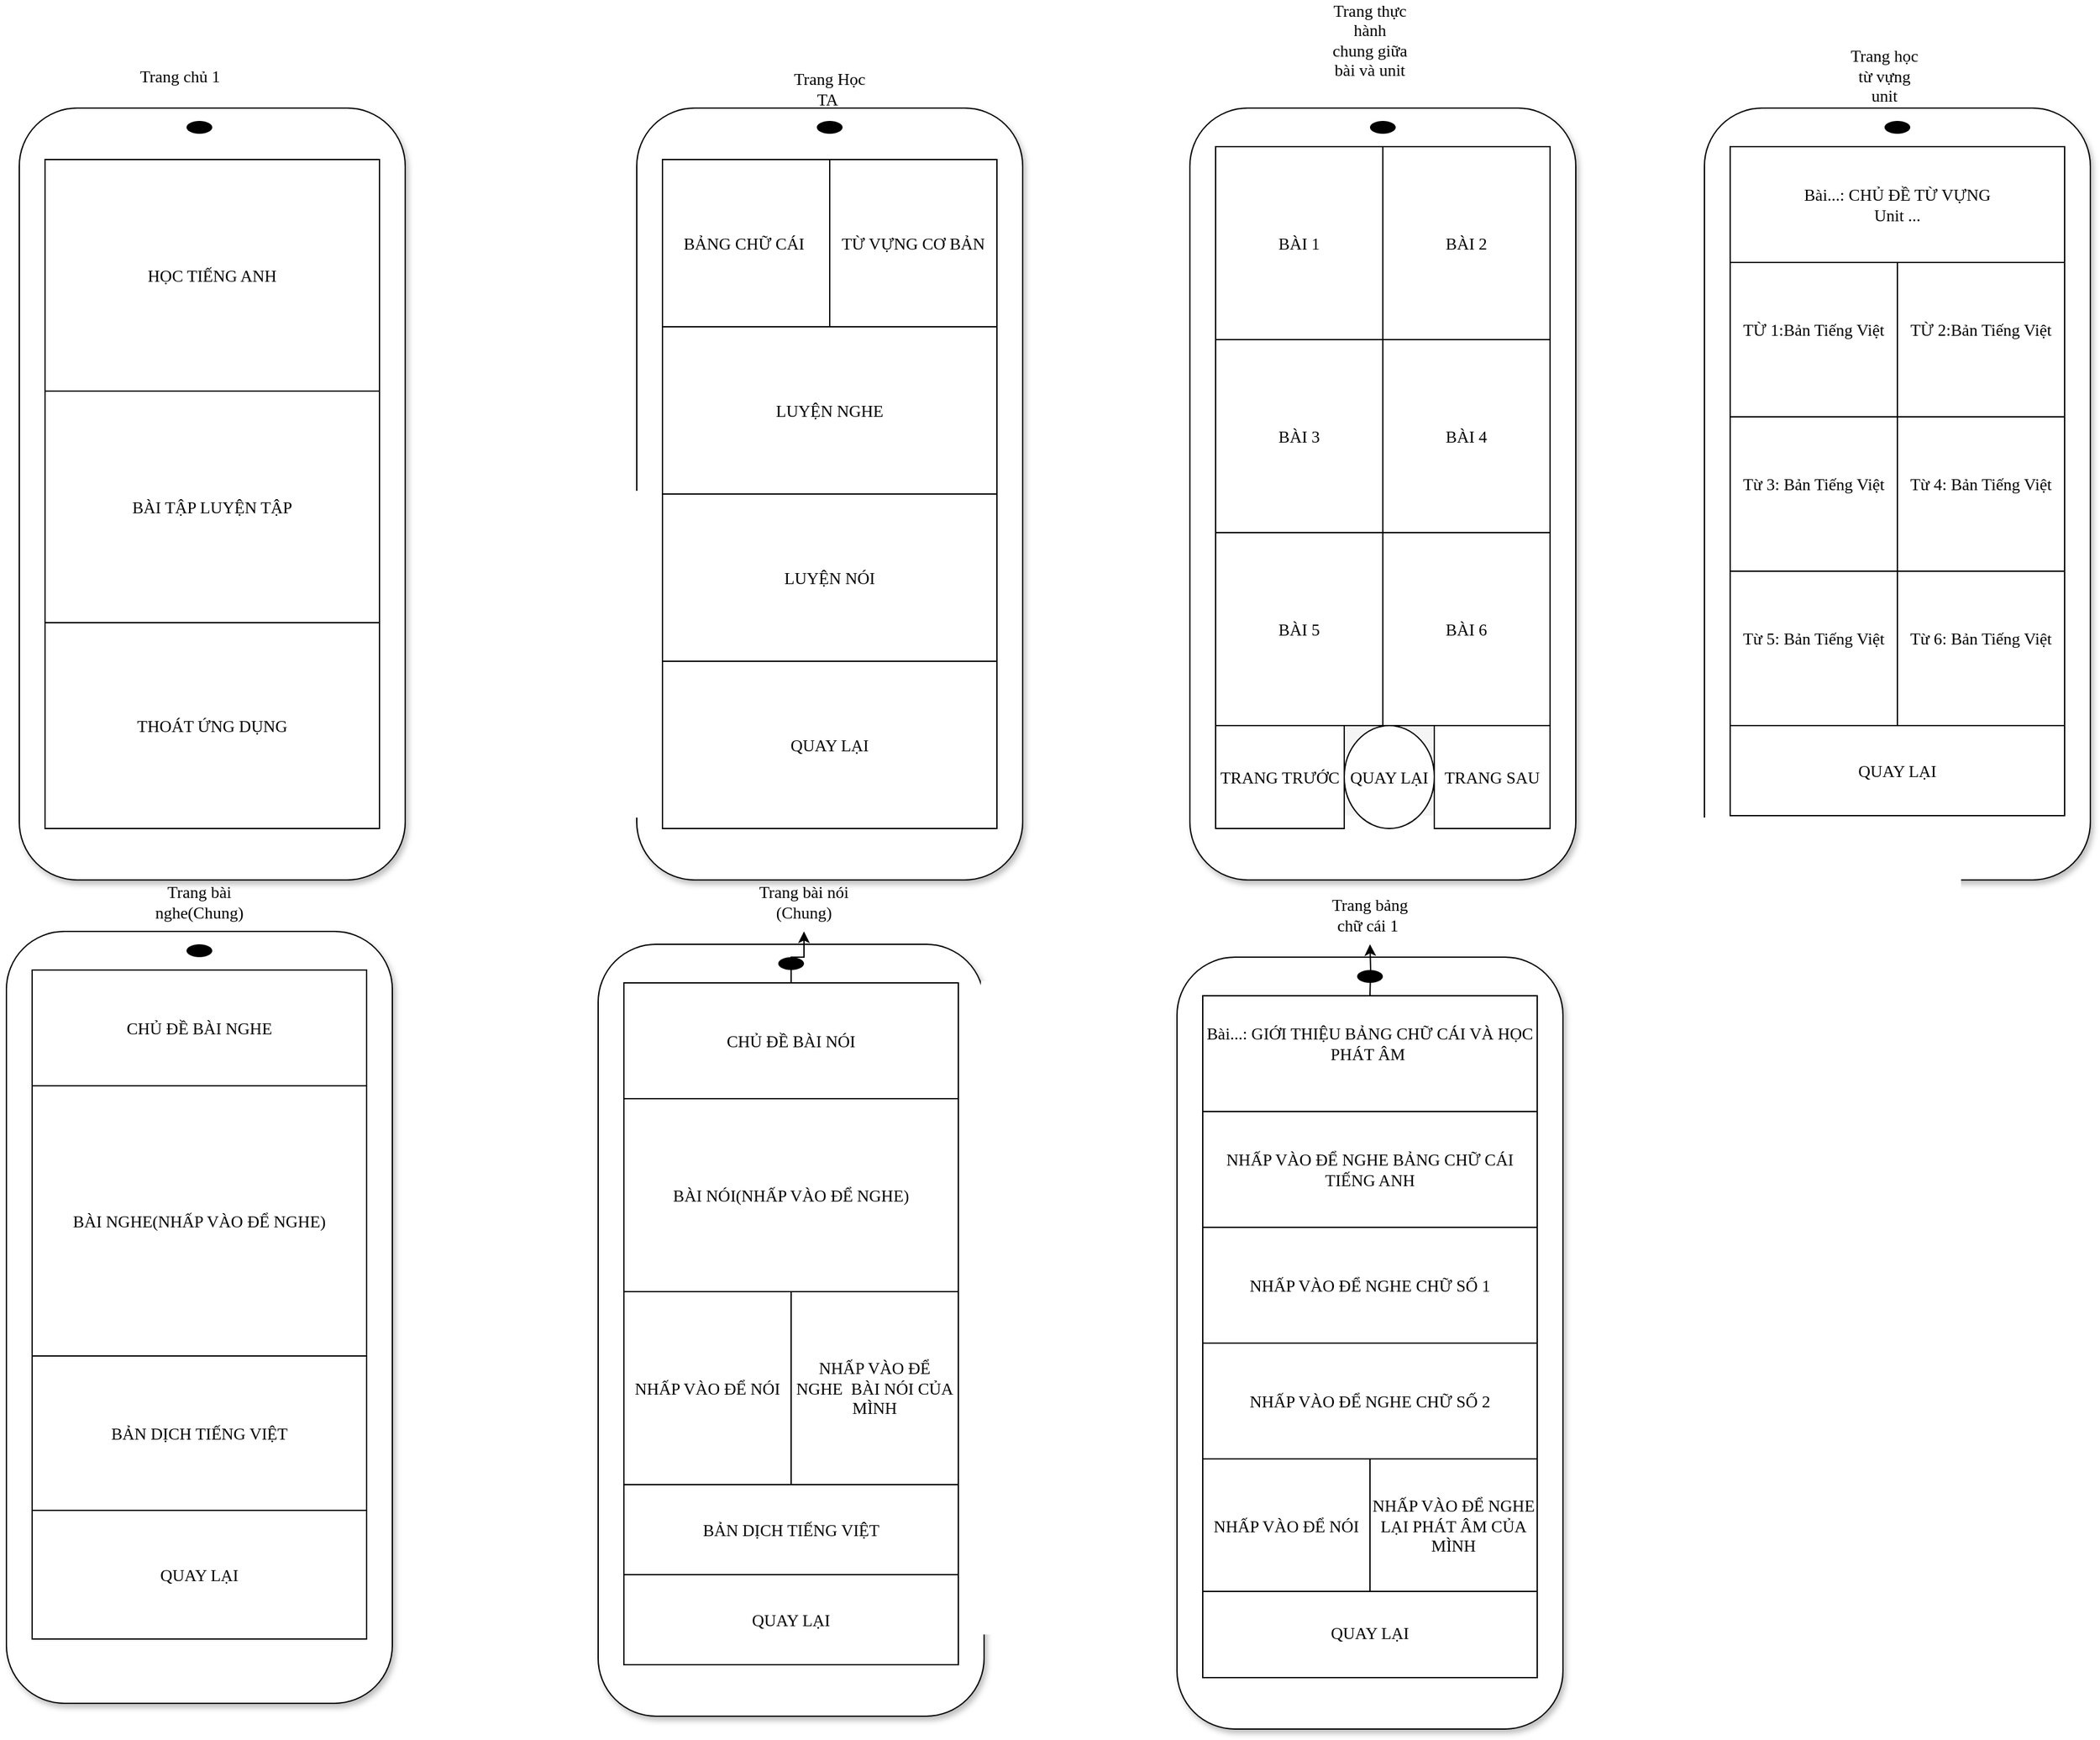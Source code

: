 <mxfile version="28.2.0">
  <diagram name="Page-1" id="ixJSkVkBwFZioYLOljhV">
    <mxGraphModel dx="2847" dy="1249" grid="1" gridSize="10" guides="1" tooltips="1" connect="1" arrows="1" fold="1" page="1" pageScale="1" pageWidth="827" pageHeight="1169" math="0" shadow="0">
      <root>
        <mxCell id="0" />
        <mxCell id="1" parent="0" />
        <mxCell id="qoUrT7d6lG7RUCfjTTM9-2" style="rounded=1;whiteSpace=wrap;html=1;fillColor=#FFFFFF;strokeColor=#000000;shadow=1;fontFamily=Times New Roman;fontSize=13;" parent="1" vertex="1">
          <mxGeometry x="100" y="140" width="300" height="600" as="geometry" />
        </mxCell>
        <mxCell id="qoUrT7d6lG7RUCfjTTM9-3" value="" style="rounded=0;whiteSpace=wrap;html=1;fillColor=#f5f5f5;strokeColor=#666666;fontFamily=Times New Roman;fontSize=13;fontColor=#333333;" parent="1" vertex="1">
          <mxGeometry x="120" y="180" width="260" height="520" as="geometry" />
        </mxCell>
        <mxCell id="qoUrT7d6lG7RUCfjTTM9-4" style="shape=ellipse;whiteSpace=wrap;html=1;fillColor=#000000;strokeColor=none;fontFamily=Times New Roman;fontSize=13;" parent="1" vertex="1">
          <mxGeometry x="230" y="150" width="20" height="10" as="geometry" />
        </mxCell>
        <mxCell id="qoUrT7d6lG7RUCfjTTM9-13" value="&lt;font&gt;HỌC TIẾNG ANH&lt;/font&gt;" style="rounded=0;whiteSpace=wrap;html=1;fontFamily=Times New Roman;fontSize=13;" parent="1" vertex="1">
          <mxGeometry x="120" y="180" width="260" height="180" as="geometry" />
        </mxCell>
        <mxCell id="qoUrT7d6lG7RUCfjTTM9-16" value="BÀI TẬP LUYỆN TẬP" style="rounded=0;whiteSpace=wrap;html=1;fontFamily=Times New Roman;fontSize=13;" parent="1" vertex="1">
          <mxGeometry x="120" y="360" width="260" height="180" as="geometry" />
        </mxCell>
        <mxCell id="qoUrT7d6lG7RUCfjTTM9-18" value="THOÁT ỨNG DỤNG" style="rounded=0;whiteSpace=wrap;html=1;fontFamily=Times New Roman;fontSize=13;" parent="1" vertex="1">
          <mxGeometry x="120" y="540" width="260" height="160" as="geometry" />
        </mxCell>
        <mxCell id="qoUrT7d6lG7RUCfjTTM9-20" value="Trang chủ 1" style="text;html=1;align=center;verticalAlign=middle;whiteSpace=wrap;rounded=0;fontFamily=Times New Roman;fontSize=13;" parent="1" vertex="1">
          <mxGeometry x="160" y="100" width="130" height="30" as="geometry" />
        </mxCell>
        <mxCell id="qoUrT7d6lG7RUCfjTTM9-21" style="rounded=1;whiteSpace=wrap;html=1;fillColor=#FFFFFF;strokeColor=#000000;shadow=1;fontFamily=Times New Roman;fontSize=13;" parent="1" vertex="1">
          <mxGeometry x="580" y="140" width="300" height="600" as="geometry" />
        </mxCell>
        <mxCell id="qoUrT7d6lG7RUCfjTTM9-22" style="shape=ellipse;whiteSpace=wrap;html=1;fillColor=#000000;strokeColor=none;fontFamily=Times New Roman;fontSize=13;" parent="1" vertex="1">
          <mxGeometry x="720" y="150" width="20" height="10" as="geometry" />
        </mxCell>
        <mxCell id="qoUrT7d6lG7RUCfjTTM9-24" style="rounded=0;whiteSpace=wrap;html=1;fillColor=#F5F5F5;strokeColor=none;fontFamily=Times New Roman;fontSize=13;" parent="1" vertex="1">
          <mxGeometry x="600" y="180" width="260" height="520" as="geometry" />
        </mxCell>
        <mxCell id="qoUrT7d6lG7RUCfjTTM9-26" value="LUYỆN NGHE" style="rounded=0;whiteSpace=wrap;html=1;fontFamily=Times New Roman;fontSize=13;" parent="1" vertex="1">
          <mxGeometry x="600" y="310" width="260" height="130" as="geometry" />
        </mxCell>
        <mxCell id="qoUrT7d6lG7RUCfjTTM9-27" value="LUYỆN NÓI" style="rounded=0;whiteSpace=wrap;html=1;fontFamily=Times New Roman;fontSize=13;" parent="1" vertex="1">
          <mxGeometry x="600" y="440" width="260" height="130" as="geometry" />
        </mxCell>
        <mxCell id="qoUrT7d6lG7RUCfjTTM9-30" value="QUAY LẠI" style="rounded=0;whiteSpace=wrap;html=1;fontFamily=Times New Roman;fontSize=13;" parent="1" vertex="1">
          <mxGeometry x="600" y="570" width="260" height="130" as="geometry" />
        </mxCell>
        <mxCell id="qoUrT7d6lG7RUCfjTTM9-32" value="BẢNG CHỮ CÁI&amp;nbsp;" style="rounded=0;whiteSpace=wrap;html=1;fontFamily=Times New Roman;fontSize=13;" parent="1" vertex="1">
          <mxGeometry x="600" y="180" width="130" height="130" as="geometry" />
        </mxCell>
        <mxCell id="qoUrT7d6lG7RUCfjTTM9-34" value="TỪ VỰNG CƠ BẢN" style="rounded=0;whiteSpace=wrap;html=1;fontFamily=Times New Roman;fontSize=13;" parent="1" vertex="1">
          <mxGeometry x="730" y="180" width="130" height="130" as="geometry" />
        </mxCell>
        <mxCell id="qoUrT7d6lG7RUCfjTTM9-35" value="Trang Học TA&amp;nbsp;" style="text;html=1;align=center;verticalAlign=middle;whiteSpace=wrap;rounded=0;fontFamily=Times New Roman;fontSize=13;" parent="1" vertex="1">
          <mxGeometry x="700" y="110" width="60" height="30" as="geometry" />
        </mxCell>
        <mxCell id="qoUrT7d6lG7RUCfjTTM9-36" style="rounded=1;whiteSpace=wrap;html=1;fillColor=#FFFFFF;strokeColor=#000000;shadow=1;fontFamily=Times New Roman;fontSize=13;" parent="1" vertex="1">
          <mxGeometry x="1010" y="140" width="300" height="600" as="geometry" />
        </mxCell>
        <mxCell id="qoUrT7d6lG7RUCfjTTM9-37" style="rounded=0;whiteSpace=wrap;html=1;fillColor=#F5F5F5;strokeColor=none;fontFamily=Times New Roman;fontSize=13;" parent="1" vertex="1">
          <mxGeometry x="1030" y="170" width="260" height="520" as="geometry" />
        </mxCell>
        <mxCell id="qoUrT7d6lG7RUCfjTTM9-38" value="BÀI 1" style="rounded=0;whiteSpace=wrap;html=1;fontFamily=Times New Roman;fontSize=13;" parent="1" vertex="1">
          <mxGeometry x="1030" y="170" width="130" height="150" as="geometry" />
        </mxCell>
        <mxCell id="qoUrT7d6lG7RUCfjTTM9-39" value="BÀI 2" style="rounded=0;whiteSpace=wrap;html=1;fontFamily=Times New Roman;fontSize=13;" parent="1" vertex="1">
          <mxGeometry x="1160" y="170" width="130" height="150" as="geometry" />
        </mxCell>
        <mxCell id="qoUrT7d6lG7RUCfjTTM9-40" value="BÀI 3" style="rounded=0;whiteSpace=wrap;html=1;fontFamily=Times New Roman;fontSize=13;" parent="1" vertex="1">
          <mxGeometry x="1030" y="320" width="130" height="150" as="geometry" />
        </mxCell>
        <mxCell id="qoUrT7d6lG7RUCfjTTM9-41" value="BÀI 4" style="rounded=0;whiteSpace=wrap;html=1;fontFamily=Times New Roman;fontSize=13;" parent="1" vertex="1">
          <mxGeometry x="1160" y="320" width="130" height="150" as="geometry" />
        </mxCell>
        <mxCell id="qoUrT7d6lG7RUCfjTTM9-42" value="BÀI 5" style="rounded=0;whiteSpace=wrap;html=1;fontFamily=Times New Roman;fontSize=13;" parent="1" vertex="1">
          <mxGeometry x="1030" y="470" width="130" height="150" as="geometry" />
        </mxCell>
        <mxCell id="qoUrT7d6lG7RUCfjTTM9-43" value="BÀI 6" style="rounded=0;whiteSpace=wrap;html=1;fontFamily=Times New Roman;fontSize=13;" parent="1" vertex="1">
          <mxGeometry x="1160" y="470" width="130" height="150" as="geometry" />
        </mxCell>
        <mxCell id="qoUrT7d6lG7RUCfjTTM9-44" value="QUAY LẠI" style="ellipse;whiteSpace=wrap;html=1;fontFamily=Times New Roman;fontSize=13;" parent="1" vertex="1">
          <mxGeometry x="1130" y="620" width="70" height="80" as="geometry" />
        </mxCell>
        <mxCell id="qoUrT7d6lG7RUCfjTTM9-45" value="TRANG TRƯỚC" style="rounded=0;whiteSpace=wrap;html=1;fontFamily=Times New Roman;fontSize=13;" parent="1" vertex="1">
          <mxGeometry x="1030" y="620" width="100" height="80" as="geometry" />
        </mxCell>
        <mxCell id="qoUrT7d6lG7RUCfjTTM9-46" value="TRANG SAU" style="rounded=0;whiteSpace=wrap;html=1;fontFamily=Times New Roman;fontSize=13;" parent="1" vertex="1">
          <mxGeometry x="1200" y="620" width="90" height="80" as="geometry" />
        </mxCell>
        <mxCell id="qoUrT7d6lG7RUCfjTTM9-47" value="Trang thực hành chung giữa bài và unit&lt;div&gt;&lt;br&gt;&lt;/div&gt;" style="text;html=1;align=center;verticalAlign=middle;whiteSpace=wrap;rounded=0;fontFamily=Times New Roman;fontSize=13;" parent="1" vertex="1">
          <mxGeometry x="1120" y="80" width="60" height="30" as="geometry" />
        </mxCell>
        <mxCell id="qoUrT7d6lG7RUCfjTTM9-49" style="shape=ellipse;whiteSpace=wrap;html=1;fillColor=#000000;strokeColor=none;fontFamily=Times New Roman;fontSize=13;" parent="1" vertex="1">
          <mxGeometry x="1150" y="150" width="20" height="10" as="geometry" />
        </mxCell>
        <mxCell id="qoUrT7d6lG7RUCfjTTM9-86" style="rounded=1;whiteSpace=wrap;html=1;fillColor=#FFFFFF;strokeColor=#000000;shadow=1;fontFamily=Times New Roman;fontSize=13;" parent="1" vertex="1">
          <mxGeometry x="90" y="780" width="300" height="600" as="geometry" />
        </mxCell>
        <mxCell id="qoUrT7d6lG7RUCfjTTM9-87" style="shape=ellipse;whiteSpace=wrap;html=1;fillColor=#000000;strokeColor=none;fontFamily=Times New Roman;fontSize=13;" parent="1" vertex="1">
          <mxGeometry x="230" y="790" width="20" height="10" as="geometry" />
        </mxCell>
        <mxCell id="qoUrT7d6lG7RUCfjTTM9-88" style="rounded=0;whiteSpace=wrap;html=1;fillColor=#F5F5F5;strokeColor=none;fontFamily=Times New Roman;fontSize=13;" parent="1" vertex="1">
          <mxGeometry x="110" y="810" width="260" height="520" as="geometry" />
        </mxCell>
        <mxCell id="qoUrT7d6lG7RUCfjTTM9-89" value="Trang bài nghe(Chung)&lt;div&gt;&lt;div&gt;&lt;br&gt;&lt;/div&gt;&lt;/div&gt;" style="text;html=1;align=center;verticalAlign=middle;whiteSpace=wrap;rounded=0;fontFamily=Times New Roman;fontSize=13;" parent="1" vertex="1">
          <mxGeometry x="210" y="750" width="60" height="30" as="geometry" />
        </mxCell>
        <mxCell id="qoUrT7d6lG7RUCfjTTM9-90" value="CHỦ ĐỀ BÀI NGHE" style="rounded=0;whiteSpace=wrap;html=1;fontFamily=Times New Roman;fontSize=13;" parent="1" vertex="1">
          <mxGeometry x="110" y="810" width="260" height="90" as="geometry" />
        </mxCell>
        <mxCell id="qoUrT7d6lG7RUCfjTTM9-91" value="BÀI NGHE(NHẤP VÀO ĐỂ NGHE)" style="rounded=0;whiteSpace=wrap;html=1;fontFamily=Times New Roman;fontSize=13;" parent="1" vertex="1">
          <mxGeometry x="110" y="900" width="260" height="210" as="geometry" />
        </mxCell>
        <mxCell id="qoUrT7d6lG7RUCfjTTM9-92" value="BẢN DỊCH TIẾNG VIỆT" style="rounded=0;whiteSpace=wrap;html=1;fontFamily=Times New Roman;fontSize=13;" parent="1" vertex="1">
          <mxGeometry x="110" y="1110" width="260" height="120" as="geometry" />
        </mxCell>
        <mxCell id="qoUrT7d6lG7RUCfjTTM9-94" style="rounded=1;whiteSpace=wrap;html=1;fillColor=#FFFFFF;strokeColor=#000000;shadow=1;fontFamily=Times New Roman;fontSize=13;" parent="1" vertex="1">
          <mxGeometry x="550" y="790" width="300" height="600" as="geometry" />
        </mxCell>
        <mxCell id="qoUrT7d6lG7RUCfjTTM9-95" style="shape=ellipse;whiteSpace=wrap;html=1;fillColor=#000000;strokeColor=none;fontFamily=Times New Roman;fontSize=13;" parent="1" vertex="1">
          <mxGeometry x="690" y="800" width="20" height="10" as="geometry" />
        </mxCell>
        <mxCell id="qoUrT7d6lG7RUCfjTTM9-96" style="rounded=0;whiteSpace=wrap;html=1;fillColor=#F5F5F5;strokeColor=none;fontFamily=Times New Roman;fontSize=13;" parent="1" vertex="1">
          <mxGeometry x="570" y="820" width="260" height="520" as="geometry" />
        </mxCell>
        <mxCell id="qoUrT7d6lG7RUCfjTTM9-97" value="" style="edgeStyle=orthogonalEdgeStyle;rounded=0;orthogonalLoop=1;jettySize=auto;html=1;fontFamily=Times New Roman;fontSize=13;" parent="1" source="qoUrT7d6lG7RUCfjTTM9-98" target="qoUrT7d6lG7RUCfjTTM9-103" edge="1">
          <mxGeometry relative="1" as="geometry" />
        </mxCell>
        <mxCell id="qoUrT7d6lG7RUCfjTTM9-98" value="CHỦ ĐỀ BÀI NÓI" style="rounded=0;whiteSpace=wrap;html=1;fontFamily=Times New Roman;fontSize=13;" parent="1" vertex="1">
          <mxGeometry x="570" y="820" width="260" height="90" as="geometry" />
        </mxCell>
        <mxCell id="qoUrT7d6lG7RUCfjTTM9-99" value="BÀI NÓI(NHẤP VÀO ĐỂ NGHE)" style="rounded=0;whiteSpace=wrap;html=1;fontFamily=Times New Roman;fontSize=13;" parent="1" vertex="1">
          <mxGeometry x="570" y="910" width="260" height="150" as="geometry" />
        </mxCell>
        <mxCell id="qoUrT7d6lG7RUCfjTTM9-100" value="BẢN DỊCH TIẾNG VIỆT" style="rounded=0;whiteSpace=wrap;html=1;fontFamily=Times New Roman;fontSize=13;" parent="1" vertex="1">
          <mxGeometry x="570" y="1210" width="260" height="70" as="geometry" />
        </mxCell>
        <mxCell id="qoUrT7d6lG7RUCfjTTM9-101" value="NHẤP VÀO ĐỂ NÓI" style="rounded=0;whiteSpace=wrap;html=1;fontFamily=Times New Roman;fontSize=13;" parent="1" vertex="1">
          <mxGeometry x="570" y="1060" width="130" height="150" as="geometry" />
        </mxCell>
        <mxCell id="qoUrT7d6lG7RUCfjTTM9-102" value="NHẤP VÀO ĐỂ NGHE&amp;nbsp; BÀI NÓI CỦA MÌNH" style="rounded=0;whiteSpace=wrap;html=1;fontFamily=Times New Roman;fontSize=13;" parent="1" vertex="1">
          <mxGeometry x="700" y="1060" width="130" height="150" as="geometry" />
        </mxCell>
        <mxCell id="qoUrT7d6lG7RUCfjTTM9-103" value="Trang bài nói (Chung)&lt;div&gt;&lt;div&gt;&lt;br&gt;&lt;/div&gt;&lt;/div&gt;" style="text;html=1;align=center;verticalAlign=middle;whiteSpace=wrap;rounded=0;fontFamily=Times New Roman;fontSize=13;" parent="1" vertex="1">
          <mxGeometry x="670" y="750" width="80" height="30" as="geometry" />
        </mxCell>
        <mxCell id="qoUrT7d6lG7RUCfjTTM9-106" style="rounded=1;whiteSpace=wrap;html=1;fillColor=#FFFFFF;strokeColor=#000000;shadow=1;fontFamily=Times New Roman;fontSize=13;" parent="1" vertex="1">
          <mxGeometry x="1410" y="140" width="300" height="600" as="geometry" />
        </mxCell>
        <mxCell id="qoUrT7d6lG7RUCfjTTM9-107" style="shape=ellipse;whiteSpace=wrap;html=1;fillColor=#000000;strokeColor=none;fontFamily=Times New Roman;fontSize=13;" parent="1" vertex="1">
          <mxGeometry x="1550" y="150" width="20" height="10" as="geometry" />
        </mxCell>
        <mxCell id="qoUrT7d6lG7RUCfjTTM9-108" style="rounded=0;whiteSpace=wrap;html=1;fillColor=#F5F5F5;strokeColor=none;fontFamily=Times New Roman;fontSize=13;" parent="1" vertex="1">
          <mxGeometry x="1430" y="170" width="260" height="520" as="geometry" />
        </mxCell>
        <mxCell id="qoUrT7d6lG7RUCfjTTM9-109" value="Bài...: CHỦ ĐỀ TỪ VỰNG&lt;div&gt;Unit ...&lt;/div&gt;" style="rounded=0;whiteSpace=wrap;html=1;fontFamily=Times New Roman;fontSize=13;" parent="1" vertex="1">
          <mxGeometry x="1430" y="170" width="260" height="90" as="geometry" />
        </mxCell>
        <mxCell id="qoUrT7d6lG7RUCfjTTM9-112" value="Trang học từ vựng unit" style="text;html=1;align=center;verticalAlign=middle;whiteSpace=wrap;rounded=0;fontFamily=Times New Roman;fontSize=13;" parent="1" vertex="1">
          <mxGeometry x="1520" y="100" width="60" height="30" as="geometry" />
        </mxCell>
        <mxCell id="qoUrT7d6lG7RUCfjTTM9-113" value="TỪ 1:Bản Tiếng Việt&lt;div&gt;&lt;br&gt;&lt;/div&gt;" style="rounded=0;whiteSpace=wrap;html=1;fontFamily=Times New Roman;fontSize=13;" parent="1" vertex="1">
          <mxGeometry x="1430" y="260" width="130" height="120" as="geometry" />
        </mxCell>
        <mxCell id="qoUrT7d6lG7RUCfjTTM9-114" value="TỪ 2:Bản Tiếng Việt&lt;div&gt;&lt;br&gt;&lt;/div&gt;" style="rounded=0;whiteSpace=wrap;html=1;fontFamily=Times New Roman;fontSize=13;" parent="1" vertex="1">
          <mxGeometry x="1560" y="260" width="130" height="120" as="geometry" />
        </mxCell>
        <mxCell id="qoUrT7d6lG7RUCfjTTM9-115" value="Từ 3: Bản Tiếng Việt&lt;div&gt;&lt;br&gt;&lt;/div&gt;" style="rounded=0;whiteSpace=wrap;html=1;fontFamily=Times New Roman;fontSize=13;" parent="1" vertex="1">
          <mxGeometry x="1430" y="380" width="130" height="120" as="geometry" />
        </mxCell>
        <mxCell id="qoUrT7d6lG7RUCfjTTM9-116" value="Từ 4: Bản Tiếng Việt&lt;div&gt;&lt;br&gt;&lt;/div&gt;" style="rounded=0;whiteSpace=wrap;html=1;fontFamily=Times New Roman;fontSize=13;" parent="1" vertex="1">
          <mxGeometry x="1560" y="380" width="130" height="120" as="geometry" />
        </mxCell>
        <mxCell id="qoUrT7d6lG7RUCfjTTM9-117" value="Từ 5: Bản Tiếng Việt&lt;div&gt;&lt;br&gt;&lt;/div&gt;" style="rounded=0;whiteSpace=wrap;html=1;fontFamily=Times New Roman;fontSize=13;" parent="1" vertex="1">
          <mxGeometry x="1430" y="500" width="130" height="120" as="geometry" />
        </mxCell>
        <mxCell id="qoUrT7d6lG7RUCfjTTM9-118" value="Từ 6: Bản Tiếng Việt&lt;div&gt;&lt;br&gt;&lt;/div&gt;" style="rounded=0;whiteSpace=wrap;html=1;fontFamily=Times New Roman;fontSize=13;" parent="1" vertex="1">
          <mxGeometry x="1560" y="500" width="130" height="120" as="geometry" />
        </mxCell>
        <mxCell id="qoUrT7d6lG7RUCfjTTM9-119" value="QUAY LẠI" style="rounded=0;whiteSpace=wrap;html=1;fontFamily=Times New Roman;fontSize=13;" parent="1" vertex="1">
          <mxGeometry x="570" y="1280" width="260" height="70" as="geometry" />
        </mxCell>
        <mxCell id="qoUrT7d6lG7RUCfjTTM9-120" value="QUAY LẠI" style="rounded=0;whiteSpace=wrap;html=1;fontFamily=Times New Roman;fontSize=13;" parent="1" vertex="1">
          <mxGeometry x="110" y="1230" width="260" height="100" as="geometry" />
        </mxCell>
        <mxCell id="qoUrT7d6lG7RUCfjTTM9-121" value="QUAY LẠI" style="rounded=0;whiteSpace=wrap;html=1;fontFamily=Times New Roman;fontSize=13;" parent="1" vertex="1">
          <mxGeometry x="1430" y="620" width="260" height="70" as="geometry" />
        </mxCell>
        <mxCell id="C0sIoQWcLX1TJ2bj2l7G-10" style="rounded=1;whiteSpace=wrap;html=1;fillColor=#FFFFFF;strokeColor=#000000;shadow=1;fontFamily=Times New Roman;fontSize=13;" parent="1" vertex="1">
          <mxGeometry x="1000" y="800" width="300" height="600" as="geometry" />
        </mxCell>
        <mxCell id="C0sIoQWcLX1TJ2bj2l7G-11" style="shape=ellipse;whiteSpace=wrap;html=1;fillColor=#000000;strokeColor=none;fontFamily=Times New Roman;fontSize=13;" parent="1" vertex="1">
          <mxGeometry x="1140" y="810" width="20" height="10" as="geometry" />
        </mxCell>
        <mxCell id="C0sIoQWcLX1TJ2bj2l7G-12" style="rounded=0;whiteSpace=wrap;html=1;fillColor=#F5F5F5;strokeColor=none;fontFamily=Times New Roman;fontSize=13;" parent="1" vertex="1">
          <mxGeometry x="1020" y="830" width="260" height="520" as="geometry" />
        </mxCell>
        <mxCell id="C0sIoQWcLX1TJ2bj2l7G-13" value="" style="edgeStyle=orthogonalEdgeStyle;rounded=0;orthogonalLoop=1;jettySize=auto;html=1;fontFamily=Times New Roman;fontSize=13;" parent="1" target="C0sIoQWcLX1TJ2bj2l7G-19" edge="1">
          <mxGeometry relative="1" as="geometry">
            <mxPoint x="1150" y="830.0" as="sourcePoint" />
          </mxGeometry>
        </mxCell>
        <mxCell id="C0sIoQWcLX1TJ2bj2l7G-19" value="Trang bảng chữ cái 1&amp;nbsp;&lt;div&gt;&lt;div&gt;&lt;br&gt;&lt;/div&gt;&lt;/div&gt;" style="text;html=1;align=center;verticalAlign=middle;whiteSpace=wrap;rounded=0;fontFamily=Times New Roman;fontSize=13;" parent="1" vertex="1">
          <mxGeometry x="1110" y="760" width="80" height="30" as="geometry" />
        </mxCell>
        <mxCell id="C0sIoQWcLX1TJ2bj2l7G-20" value="QUAY LẠI" style="rounded=0;whiteSpace=wrap;html=1;fontFamily=Times New Roman;fontSize=13;" parent="1" vertex="1">
          <mxGeometry x="1020" y="1290" width="260" height="70" as="geometry" />
        </mxCell>
        <mxCell id="C0sIoQWcLX1TJ2bj2l7G-21" value="Bài...: GIỚI THIỆU BẢNG CHỮ CÁI VÀ HỌC PHÁT ÂM&amp;nbsp;&lt;div&gt;&lt;br&gt;&lt;/div&gt;" style="rounded=0;whiteSpace=wrap;html=1;fontFamily=Times New Roman;fontSize=13;" parent="1" vertex="1">
          <mxGeometry x="1020" y="830" width="260" height="90" as="geometry" />
        </mxCell>
        <mxCell id="C0sIoQWcLX1TJ2bj2l7G-22" value="NHẤP VÀO ĐỂ NGHE BẢNG CHỮ CÁI TIẾNG ANH" style="rounded=0;whiteSpace=wrap;html=1;fontFamily=Times New Roman;fontSize=13;" parent="1" vertex="1">
          <mxGeometry x="1020" y="920" width="260" height="90" as="geometry" />
        </mxCell>
        <mxCell id="C0sIoQWcLX1TJ2bj2l7G-23" value="NHẤP VÀO ĐỂ NGHE CHỮ SỐ 1" style="rounded=0;whiteSpace=wrap;html=1;fontFamily=Times New Roman;fontSize=13;" parent="1" vertex="1">
          <mxGeometry x="1020" y="1010" width="260" height="90" as="geometry" />
        </mxCell>
        <mxCell id="C0sIoQWcLX1TJ2bj2l7G-24" value="NHẤP VÀO ĐỂ NGHE CHỮ SỐ 2" style="rounded=0;whiteSpace=wrap;html=1;fontFamily=Times New Roman;fontSize=13;" parent="1" vertex="1">
          <mxGeometry x="1020" y="1100" width="260" height="90" as="geometry" />
        </mxCell>
        <mxCell id="C0sIoQWcLX1TJ2bj2l7G-28" value="" style="edgeStyle=orthogonalEdgeStyle;rounded=0;orthogonalLoop=1;jettySize=auto;html=1;fontFamily=Times New Roman;fontSize=13;" parent="1" target="C0sIoQWcLX1TJ2bj2l7G-20" edge="1">
          <mxGeometry relative="1" as="geometry">
            <mxPoint x="1215" y="1190" as="sourcePoint" />
          </mxGeometry>
        </mxCell>
        <mxCell id="C0sIoQWcLX1TJ2bj2l7G-27" value="NHẤP VÀO ĐỂ NÓI" style="rounded=0;whiteSpace=wrap;html=1;fontFamily=Times New Roman;fontSize=13;" parent="1" vertex="1">
          <mxGeometry x="1020" y="1190" width="130" height="103" as="geometry" />
        </mxCell>
        <mxCell id="C0sIoQWcLX1TJ2bj2l7G-29" value="NHẤP VÀO ĐỂ NGHE LẠI PHÁT ÂM CỦA MÌNH" style="rounded=0;whiteSpace=wrap;html=1;fontFamily=Times New Roman;fontSize=13;" parent="1" vertex="1">
          <mxGeometry x="1150" y="1190" width="130" height="103" as="geometry" />
        </mxCell>
      </root>
    </mxGraphModel>
  </diagram>
</mxfile>
